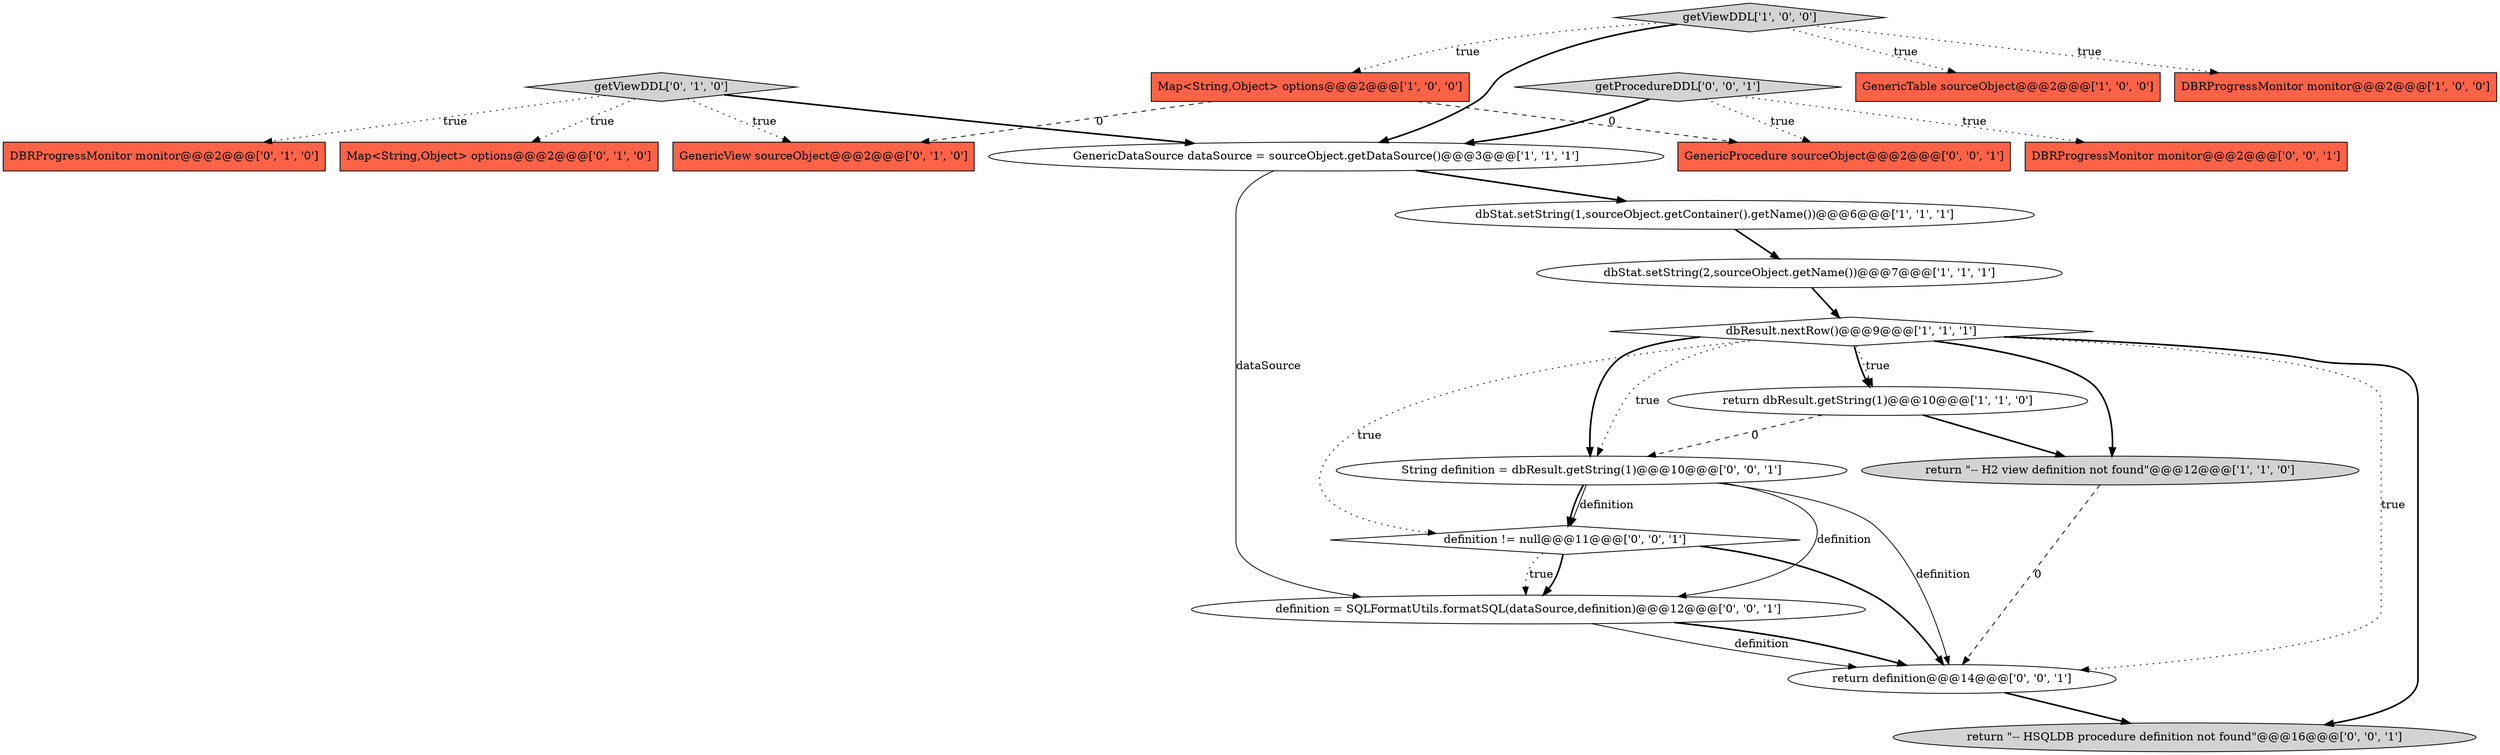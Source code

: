 digraph {
13 [style = filled, label = "GenericView sourceObject@@@2@@@['0', '1', '0']", fillcolor = tomato, shape = box image = "AAA1AAABBB2BBB"];
18 [style = filled, label = "String definition = dbResult.getString(1)@@@10@@@['0', '0', '1']", fillcolor = white, shape = ellipse image = "AAA0AAABBB3BBB"];
2 [style = filled, label = "dbStat.setString(2,sourceObject.getName())@@@7@@@['1', '1', '1']", fillcolor = white, shape = ellipse image = "AAA0AAABBB1BBB"];
0 [style = filled, label = "return \"-- H2 view definition not found\"@@@12@@@['1', '1', '0']", fillcolor = lightgray, shape = ellipse image = "AAA0AAABBB1BBB"];
3 [style = filled, label = "getViewDDL['1', '0', '0']", fillcolor = lightgray, shape = diamond image = "AAA0AAABBB1BBB"];
6 [style = filled, label = "dbResult.nextRow()@@@9@@@['1', '1', '1']", fillcolor = white, shape = diamond image = "AAA0AAABBB1BBB"];
5 [style = filled, label = "GenericTable sourceObject@@@2@@@['1', '0', '0']", fillcolor = tomato, shape = box image = "AAA0AAABBB1BBB"];
1 [style = filled, label = "DBRProgressMonitor monitor@@@2@@@['1', '0', '0']", fillcolor = tomato, shape = box image = "AAA0AAABBB1BBB"];
17 [style = filled, label = "definition = SQLFormatUtils.formatSQL(dataSource,definition)@@@12@@@['0', '0', '1']", fillcolor = white, shape = ellipse image = "AAA0AAABBB3BBB"];
14 [style = filled, label = "getProcedureDDL['0', '0', '1']", fillcolor = lightgray, shape = diamond image = "AAA0AAABBB3BBB"];
19 [style = filled, label = "return definition@@@14@@@['0', '0', '1']", fillcolor = white, shape = ellipse image = "AAA0AAABBB3BBB"];
12 [style = filled, label = "DBRProgressMonitor monitor@@@2@@@['0', '1', '0']", fillcolor = tomato, shape = box image = "AAA0AAABBB2BBB"];
15 [style = filled, label = "DBRProgressMonitor monitor@@@2@@@['0', '0', '1']", fillcolor = tomato, shape = box image = "AAA0AAABBB3BBB"];
10 [style = filled, label = "getViewDDL['0', '1', '0']", fillcolor = lightgray, shape = diamond image = "AAA0AAABBB2BBB"];
11 [style = filled, label = "Map<String,Object> options@@@2@@@['0', '1', '0']", fillcolor = tomato, shape = box image = "AAA0AAABBB2BBB"];
16 [style = filled, label = "definition != null@@@11@@@['0', '0', '1']", fillcolor = white, shape = diamond image = "AAA0AAABBB3BBB"];
8 [style = filled, label = "return dbResult.getString(1)@@@10@@@['1', '1', '0']", fillcolor = white, shape = ellipse image = "AAA0AAABBB1BBB"];
9 [style = filled, label = "dbStat.setString(1,sourceObject.getContainer().getName())@@@6@@@['1', '1', '1']", fillcolor = white, shape = ellipse image = "AAA0AAABBB1BBB"];
20 [style = filled, label = "return \"-- HSQLDB procedure definition not found\"@@@16@@@['0', '0', '1']", fillcolor = lightgray, shape = ellipse image = "AAA0AAABBB3BBB"];
7 [style = filled, label = "Map<String,Object> options@@@2@@@['1', '0', '0']", fillcolor = tomato, shape = box image = "AAA1AAABBB1BBB"];
4 [style = filled, label = "GenericDataSource dataSource = sourceObject.getDataSource()@@@3@@@['1', '1', '1']", fillcolor = white, shape = ellipse image = "AAA0AAABBB1BBB"];
21 [style = filled, label = "GenericProcedure sourceObject@@@2@@@['0', '0', '1']", fillcolor = tomato, shape = box image = "AAA0AAABBB3BBB"];
4->9 [style = bold, label=""];
3->7 [style = dotted, label="true"];
10->12 [style = dotted, label="true"];
7->21 [style = dashed, label="0"];
9->2 [style = bold, label=""];
2->6 [style = bold, label=""];
6->18 [style = bold, label=""];
0->19 [style = dashed, label="0"];
19->20 [style = bold, label=""];
17->19 [style = solid, label="definition"];
16->17 [style = dotted, label="true"];
6->0 [style = bold, label=""];
16->17 [style = bold, label=""];
16->19 [style = bold, label=""];
3->4 [style = bold, label=""];
6->19 [style = dotted, label="true"];
17->19 [style = bold, label=""];
4->17 [style = solid, label="dataSource"];
8->0 [style = bold, label=""];
6->20 [style = bold, label=""];
14->15 [style = dotted, label="true"];
18->16 [style = solid, label="definition"];
3->5 [style = dotted, label="true"];
14->21 [style = dotted, label="true"];
6->18 [style = dotted, label="true"];
18->17 [style = solid, label="definition"];
10->13 [style = dotted, label="true"];
10->11 [style = dotted, label="true"];
6->8 [style = dotted, label="true"];
6->8 [style = bold, label=""];
7->13 [style = dashed, label="0"];
10->4 [style = bold, label=""];
8->18 [style = dashed, label="0"];
3->1 [style = dotted, label="true"];
18->19 [style = solid, label="definition"];
6->16 [style = dotted, label="true"];
14->4 [style = bold, label=""];
18->16 [style = bold, label=""];
}
